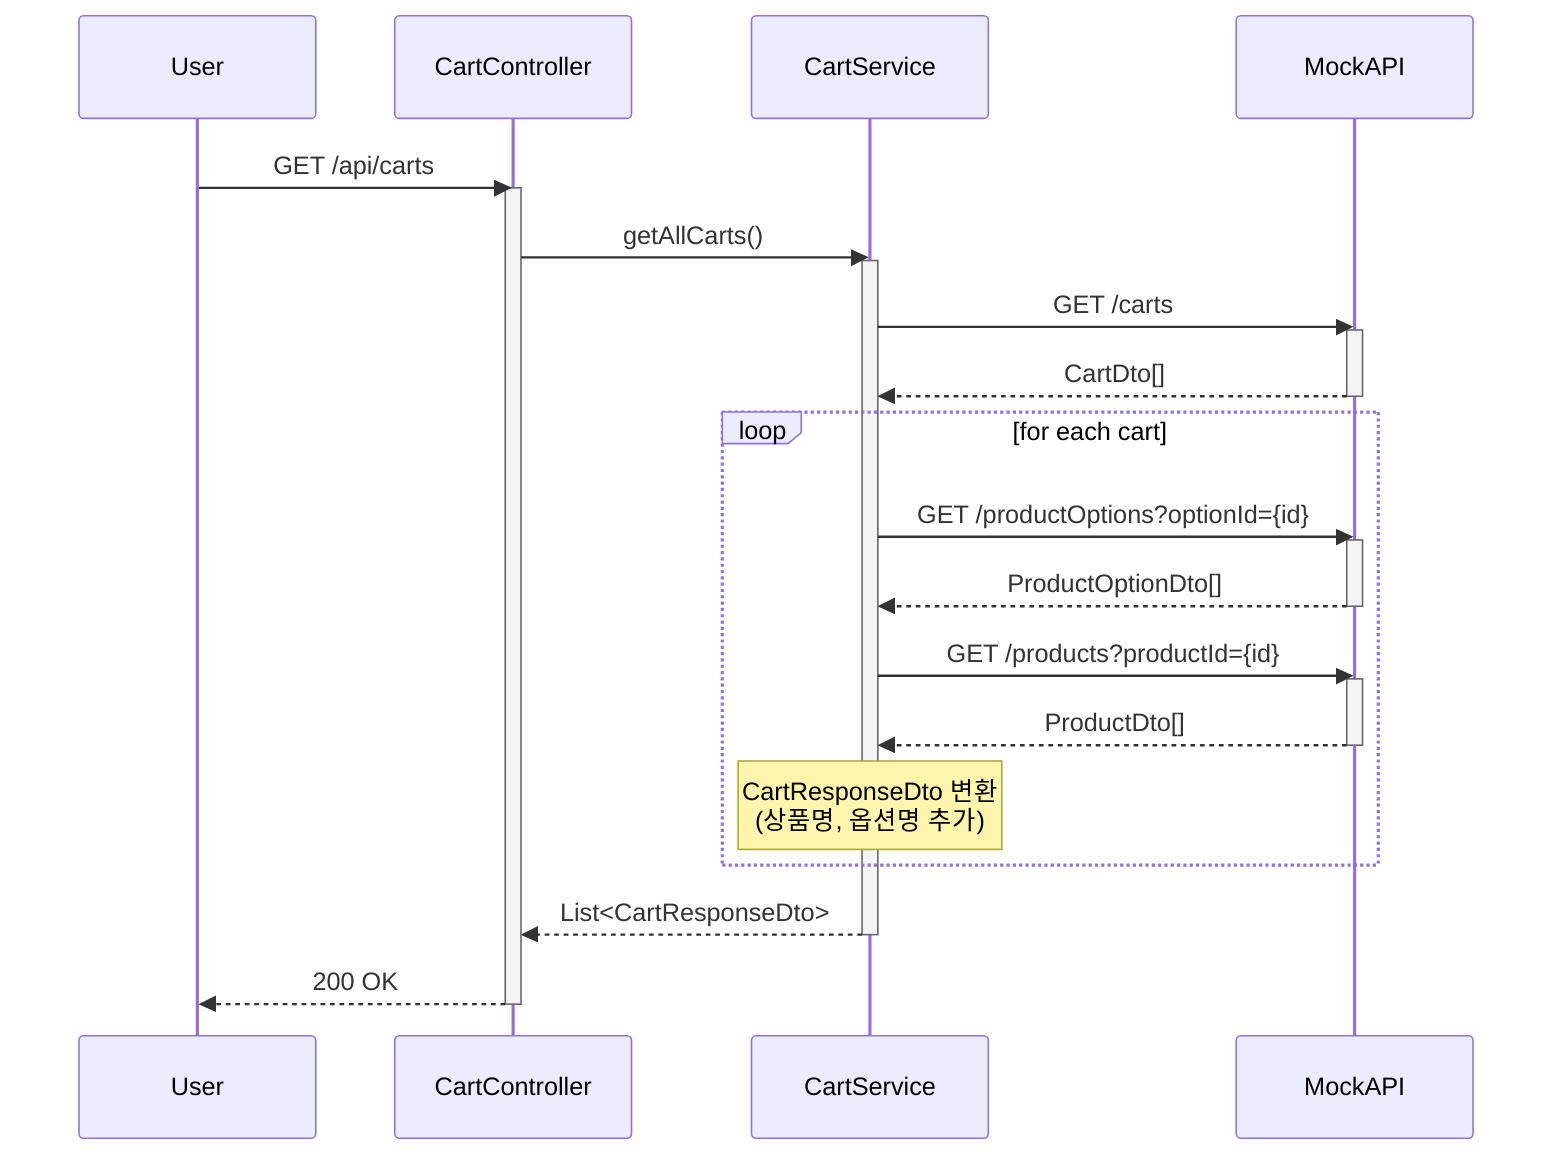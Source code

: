 sequenceDiagram
    participant User
    participant CartController
    participant CartService
    participant MockAPI

    User->>CartController: GET /api/carts
    activate CartController
    CartController->>CartService: getAllCarts()
    activate CartService

    CartService->>MockAPI: GET /carts
    activate MockAPI
    MockAPI-->>CartService: CartDto[]
    deactivate MockAPI

    loop for each cart
        CartService->>MockAPI: GET /productOptions?optionId={id}
        activate MockAPI
        MockAPI-->>CartService: ProductOptionDto[]
        deactivate MockAPI

        CartService->>MockAPI: GET /products?productId={id}
        activate MockAPI
        MockAPI-->>CartService: ProductDto[]
        deactivate MockAPI

        Note over CartService: CartResponseDto 변환<br/>(상품명, 옵션명 추가)
    end

    CartService-->>CartController: List<CartResponseDto>
    deactivate CartService
    CartController-->>User: 200 OK
    deactivate CartController